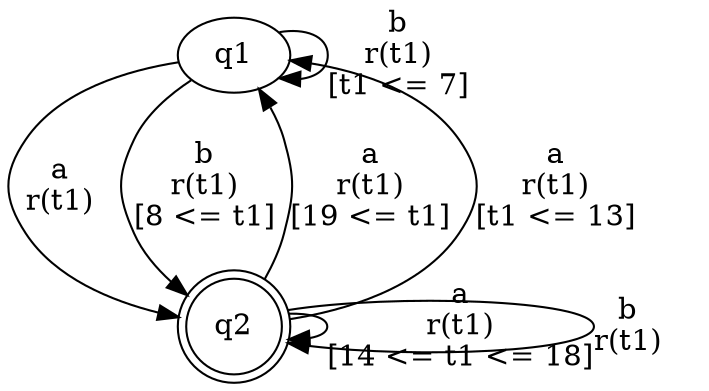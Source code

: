 digraph L {
	qq1[label=q1]
	qq2[label=q2 shape=doublecircle]
	qq1 -> qq2[label="a\nr(t1)\n"]
	qq2 -> qq2[label="a\nr(t1)\n[14 <= t1 <= 18]"]
	qq2 -> qq1[label="a\nr(t1)\n[19 <= t1]"]
	qq2 -> qq1[label="a\nr(t1)\n[t1 <= 13]"]
	qq2 -> qq2[label="b\nr(t1)\n"]
	qq1 -> qq1[label="b\nr(t1)\n[t1 <= 7]"]
	qq1 -> qq2[label="b\nr(t1)\n[8 <= t1]"]
}
